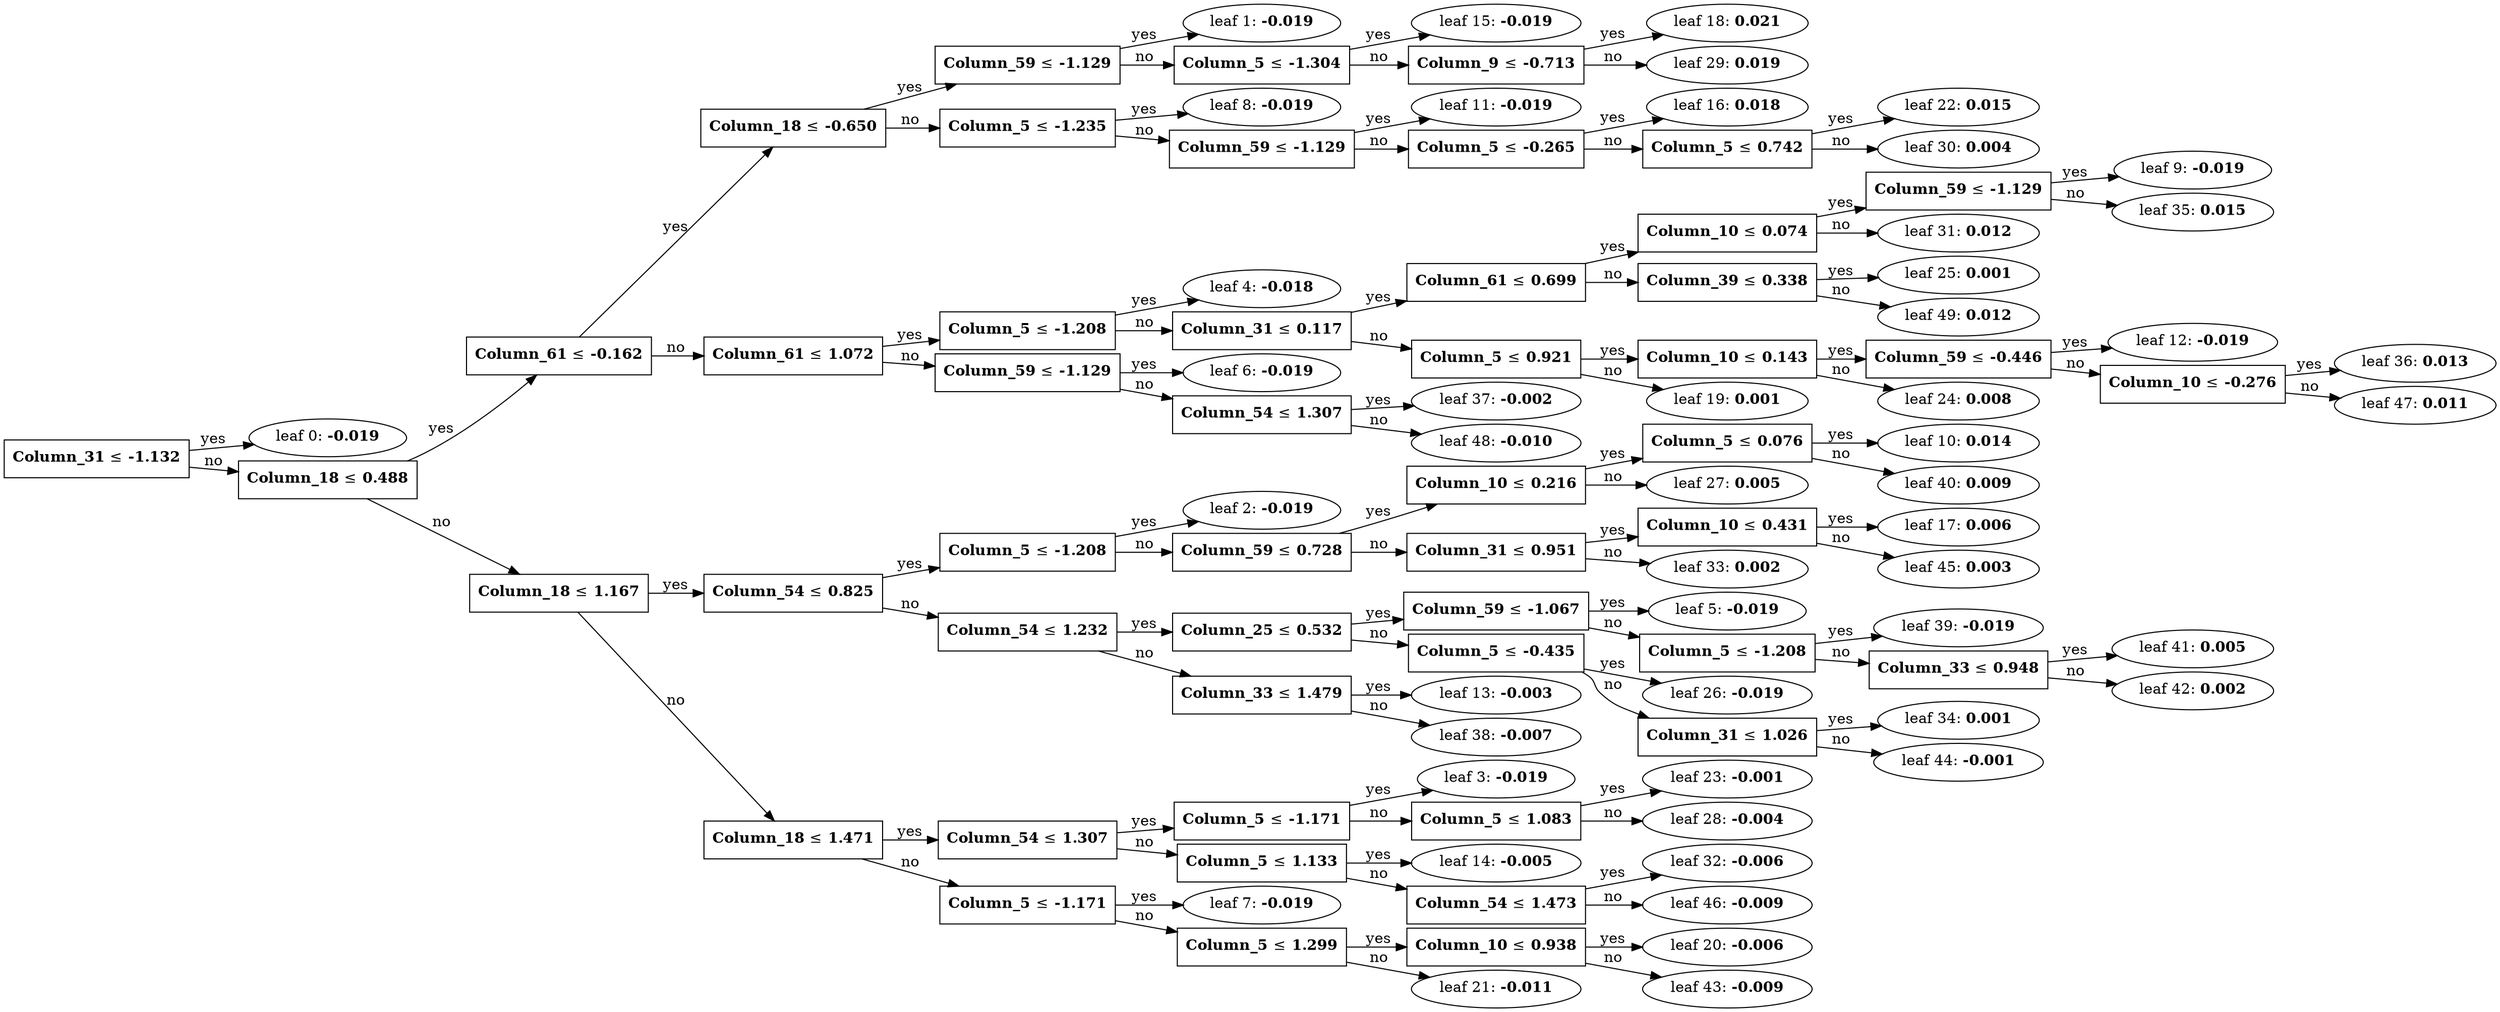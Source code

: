 digraph {
	graph [nodesep=0.05 rankdir=LR ranksep=0.3]
	split0 [label=<<B>Column_31</B> &#8804; <B>-1.132</B>> fillcolor=white shape=rectangle style=""]
	leaf0 [label=<leaf 0: <B>-0.019</B>>]
	split0 -> leaf0 [label=yes]
	split1 [label=<<B>Column_18</B> &#8804; <B>0.488</B>> fillcolor=white shape=rectangle style=""]
	split3 [label=<<B>Column_61</B> &#8804; <B>-0.162</B>> fillcolor=white shape=rectangle style=""]
	split7 [label=<<B>Column_18</B> &#8804; <B>-0.650</B>> fillcolor=white shape=rectangle style=""]
	split14 [label=<<B>Column_59</B> &#8804; <B>-1.129</B>> fillcolor=white shape=rectangle style=""]
	leaf1 [label=<leaf 1: <B>-0.019</B>>]
	split14 -> leaf1 [label=yes]
	split17 [label=<<B>Column_5</B> &#8804; <B>-1.304</B>> fillcolor=white shape=rectangle style=""]
	leaf15 [label=<leaf 15: <B>-0.019</B>>]
	split17 -> leaf15 [label=yes]
	split28 [label=<<B>Column_9</B> &#8804; <B>-0.713</B>> fillcolor=white shape=rectangle style=""]
	leaf18 [label=<leaf 18: <B>0.021</B>>]
	split28 -> leaf18 [label=yes]
	leaf29 [label=<leaf 29: <B>0.019</B>>]
	split28 -> leaf29 [label=no]
	split17 -> split28 [label=no]
	split14 -> split17 [label=no]
	split7 -> split14 [label=yes]
	split10 [label=<<B>Column_5</B> &#8804; <B>-1.235</B>> fillcolor=white shape=rectangle style=""]
	leaf8 [label=<leaf 8: <B>-0.019</B>>]
	split10 -> leaf8 [label=yes]
	split15 [label=<<B>Column_59</B> &#8804; <B>-1.129</B>> fillcolor=white shape=rectangle style=""]
	leaf11 [label=<leaf 11: <B>-0.019</B>>]
	split15 -> leaf11 [label=yes]
	split21 [label=<<B>Column_5</B> &#8804; <B>-0.265</B>> fillcolor=white shape=rectangle style=""]
	leaf16 [label=<leaf 16: <B>0.018</B>>]
	split21 -> leaf16 [label=yes]
	split29 [label=<<B>Column_5</B> &#8804; <B>0.742</B>> fillcolor=white shape=rectangle style=""]
	leaf22 [label=<leaf 22: <B>0.015</B>>]
	split29 -> leaf22 [label=yes]
	leaf30 [label=<leaf 30: <B>0.004</B>>]
	split29 -> leaf30 [label=no]
	split21 -> split29 [label=no]
	split15 -> split21 [label=no]
	split10 -> split15 [label=no]
	split7 -> split10 [label=no]
	split3 -> split7 [label=yes]
	split5 [label=<<B>Column_61</B> &#8804; <B>1.072</B>> fillcolor=white shape=rectangle style=""]
	split8 [label=<<B>Column_5</B> &#8804; <B>-1.208</B>> fillcolor=white shape=rectangle style=""]
	leaf4 [label=<leaf 4: <B>-0.018</B>>]
	split8 -> leaf4 [label=yes]
	split11 [label=<<B>Column_31</B> &#8804; <B>0.117</B>> fillcolor=white shape=rectangle style=""]
	split24 [label=<<B>Column_61</B> &#8804; <B>0.699</B>> fillcolor=white shape=rectangle style=""]
	split30 [label=<<B>Column_10</B> &#8804; <B>0.074</B>> fillcolor=white shape=rectangle style=""]
	split34 [label=<<B>Column_59</B> &#8804; <B>-1.129</B>> fillcolor=white shape=rectangle style=""]
	leaf9 [label=<leaf 9: <B>-0.019</B>>]
	split34 -> leaf9 [label=yes]
	leaf35 [label=<leaf 35: <B>0.015</B>>]
	split34 -> leaf35 [label=no]
	split30 -> split34 [label=yes]
	leaf31 [label=<leaf 31: <B>0.012</B>>]
	split30 -> leaf31 [label=no]
	split24 -> split30 [label=yes]
	split48 [label=<<B>Column_39</B> &#8804; <B>0.338</B>> fillcolor=white shape=rectangle style=""]
	leaf25 [label=<leaf 25: <B>0.001</B>>]
	split48 -> leaf25 [label=yes]
	leaf49 [label=<leaf 49: <B>0.012</B>>]
	split48 -> leaf49 [label=no]
	split24 -> split48 [label=no]
	split11 -> split24 [label=yes]
	split18 [label=<<B>Column_5</B> &#8804; <B>0.921</B>> fillcolor=white shape=rectangle style=""]
	split23 [label=<<B>Column_10</B> &#8804; <B>0.143</B>> fillcolor=white shape=rectangle style=""]
	split35 [label=<<B>Column_59</B> &#8804; <B>-0.446</B>> fillcolor=white shape=rectangle style=""]
	leaf12 [label=<leaf 12: <B>-0.019</B>>]
	split35 -> leaf12 [label=yes]
	split46 [label=<<B>Column_10</B> &#8804; <B>-0.276</B>> fillcolor=white shape=rectangle style=""]
	leaf36 [label=<leaf 36: <B>0.013</B>>]
	split46 -> leaf36 [label=yes]
	leaf47 [label=<leaf 47: <B>0.011</B>>]
	split46 -> leaf47 [label=no]
	split35 -> split46 [label=no]
	split23 -> split35 [label=yes]
	leaf24 [label=<leaf 24: <B>0.008</B>>]
	split23 -> leaf24 [label=no]
	split18 -> split23 [label=yes]
	leaf19 [label=<leaf 19: <B>0.001</B>>]
	split18 -> leaf19 [label=no]
	split11 -> split18 [label=no]
	split8 -> split11 [label=no]
	split5 -> split8 [label=yes]
	split36 [label=<<B>Column_59</B> &#8804; <B>-1.129</B>> fillcolor=white shape=rectangle style=""]
	leaf6 [label=<leaf 6: <B>-0.019</B>>]
	split36 -> leaf6 [label=yes]
	split47 [label=<<B>Column_54</B> &#8804; <B>1.307</B>> fillcolor=white shape=rectangle style=""]
	leaf37 [label=<leaf 37: <B>-0.002</B>>]
	split47 -> leaf37 [label=yes]
	leaf48 [label=<leaf 48: <B>-0.010</B>>]
	split47 -> leaf48 [label=no]
	split36 -> split47 [label=no]
	split5 -> split36 [label=no]
	split3 -> split5 [label=no]
	split1 -> split3 [label=yes]
	split2 [label=<<B>Column_18</B> &#8804; <B>1.167</B>> fillcolor=white shape=rectangle style=""]
	split4 [label=<<B>Column_54</B> &#8804; <B>0.825</B>> fillcolor=white shape=rectangle style=""]
	split9 [label=<<B>Column_5</B> &#8804; <B>-1.208</B>> fillcolor=white shape=rectangle style=""]
	leaf2 [label=<leaf 2: <B>-0.019</B>>]
	split9 -> leaf2 [label=yes]
	split16 [label=<<B>Column_59</B> &#8804; <B>0.728</B>> fillcolor=white shape=rectangle style=""]
	split26 [label=<<B>Column_10</B> &#8804; <B>0.216</B>> fillcolor=white shape=rectangle style=""]
	split39 [label=<<B>Column_5</B> &#8804; <B>0.076</B>> fillcolor=white shape=rectangle style=""]
	leaf10 [label=<leaf 10: <B>0.014</B>>]
	split39 -> leaf10 [label=yes]
	leaf40 [label=<leaf 40: <B>0.009</B>>]
	split39 -> leaf40 [label=no]
	split26 -> split39 [label=yes]
	leaf27 [label=<leaf 27: <B>0.005</B>>]
	split26 -> leaf27 [label=no]
	split16 -> split26 [label=yes]
	split32 [label=<<B>Column_31</B> &#8804; <B>0.951</B>> fillcolor=white shape=rectangle style=""]
	split44 [label=<<B>Column_10</B> &#8804; <B>0.431</B>> fillcolor=white shape=rectangle style=""]
	leaf17 [label=<leaf 17: <B>0.006</B>>]
	split44 -> leaf17 [label=yes]
	leaf45 [label=<leaf 45: <B>0.003</B>>]
	split44 -> leaf45 [label=no]
	split32 -> split44 [label=yes]
	leaf33 [label=<leaf 33: <B>0.002</B>>]
	split32 -> leaf33 [label=no]
	split16 -> split32 [label=no]
	split9 -> split16 [label=no]
	split4 -> split9 [label=yes]
	split12 [label=<<B>Column_54</B> &#8804; <B>1.232</B>> fillcolor=white shape=rectangle style=""]
	split25 [label=<<B>Column_25</B> &#8804; <B>0.532</B>> fillcolor=white shape=rectangle style=""]
	split38 [label=<<B>Column_59</B> &#8804; <B>-1.067</B>> fillcolor=white shape=rectangle style=""]
	leaf5 [label=<leaf 5: <B>-0.019</B>>]
	split38 -> leaf5 [label=yes]
	split40 [label=<<B>Column_5</B> &#8804; <B>-1.208</B>> fillcolor=white shape=rectangle style=""]
	leaf39 [label=<leaf 39: <B>-0.019</B>>]
	split40 -> leaf39 [label=yes]
	split41 [label=<<B>Column_33</B> &#8804; <B>0.948</B>> fillcolor=white shape=rectangle style=""]
	leaf41 [label=<leaf 41: <B>0.005</B>>]
	split41 -> leaf41 [label=yes]
	leaf42 [label=<leaf 42: <B>0.002</B>>]
	split41 -> leaf42 [label=no]
	split40 -> split41 [label=no]
	split38 -> split40 [label=no]
	split25 -> split38 [label=yes]
	split33 [label=<<B>Column_5</B> &#8804; <B>-0.435</B>> fillcolor=white shape=rectangle style=""]
	leaf26 [label=<leaf 26: <B>-0.019</B>>]
	split33 -> leaf26 [label=yes]
	split43 [label=<<B>Column_31</B> &#8804; <B>1.026</B>> fillcolor=white shape=rectangle style=""]
	leaf34 [label=<leaf 34: <B>0.001</B>>]
	split43 -> leaf34 [label=yes]
	leaf44 [label=<leaf 44: <B>-0.001</B>>]
	split43 -> leaf44 [label=no]
	split33 -> split43 [label=no]
	split25 -> split33 [label=no]
	split12 -> split25 [label=yes]
	split37 [label=<<B>Column_33</B> &#8804; <B>1.479</B>> fillcolor=white shape=rectangle style=""]
	leaf13 [label=<leaf 13: <B>-0.003</B>>]
	split37 -> leaf13 [label=yes]
	leaf38 [label=<leaf 38: <B>-0.007</B>>]
	split37 -> leaf38 [label=no]
	split12 -> split37 [label=no]
	split4 -> split12 [label=no]
	split2 -> split4 [label=yes]
	split6 [label=<<B>Column_18</B> &#8804; <B>1.471</B>> fillcolor=white shape=rectangle style=""]
	split13 [label=<<B>Column_54</B> &#8804; <B>1.307</B>> fillcolor=white shape=rectangle style=""]
	split22 [label=<<B>Column_5</B> &#8804; <B>-1.171</B>> fillcolor=white shape=rectangle style=""]
	leaf3 [label=<leaf 3: <B>-0.019</B>>]
	split22 -> leaf3 [label=yes]
	split27 [label=<<B>Column_5</B> &#8804; <B>1.083</B>> fillcolor=white shape=rectangle style=""]
	leaf23 [label=<leaf 23: <B>-0.001</B>>]
	split27 -> leaf23 [label=yes]
	leaf28 [label=<leaf 28: <B>-0.004</B>>]
	split27 -> leaf28 [label=no]
	split22 -> split27 [label=no]
	split13 -> split22 [label=yes]
	split31 [label=<<B>Column_5</B> &#8804; <B>1.133</B>> fillcolor=white shape=rectangle style=""]
	leaf14 [label=<leaf 14: <B>-0.005</B>>]
	split31 -> leaf14 [label=yes]
	split45 [label=<<B>Column_54</B> &#8804; <B>1.473</B>> fillcolor=white shape=rectangle style=""]
	leaf32 [label=<leaf 32: <B>-0.006</B>>]
	split45 -> leaf32 [label=yes]
	leaf46 [label=<leaf 46: <B>-0.009</B>>]
	split45 -> leaf46 [label=no]
	split31 -> split45 [label=no]
	split13 -> split31 [label=no]
	split6 -> split13 [label=yes]
	split19 [label=<<B>Column_5</B> &#8804; <B>-1.171</B>> fillcolor=white shape=rectangle style=""]
	leaf7 [label=<leaf 7: <B>-0.019</B>>]
	split19 -> leaf7 [label=yes]
	split20 [label=<<B>Column_5</B> &#8804; <B>1.299</B>> fillcolor=white shape=rectangle style=""]
	split42 [label=<<B>Column_10</B> &#8804; <B>0.938</B>> fillcolor=white shape=rectangle style=""]
	leaf20 [label=<leaf 20: <B>-0.006</B>>]
	split42 -> leaf20 [label=yes]
	leaf43 [label=<leaf 43: <B>-0.009</B>>]
	split42 -> leaf43 [label=no]
	split20 -> split42 [label=yes]
	leaf21 [label=<leaf 21: <B>-0.011</B>>]
	split20 -> leaf21 [label=no]
	split19 -> split20 [label=no]
	split6 -> split19 [label=no]
	split2 -> split6 [label=no]
	split1 -> split2 [label=no]
	split0 -> split1 [label=no]
}
